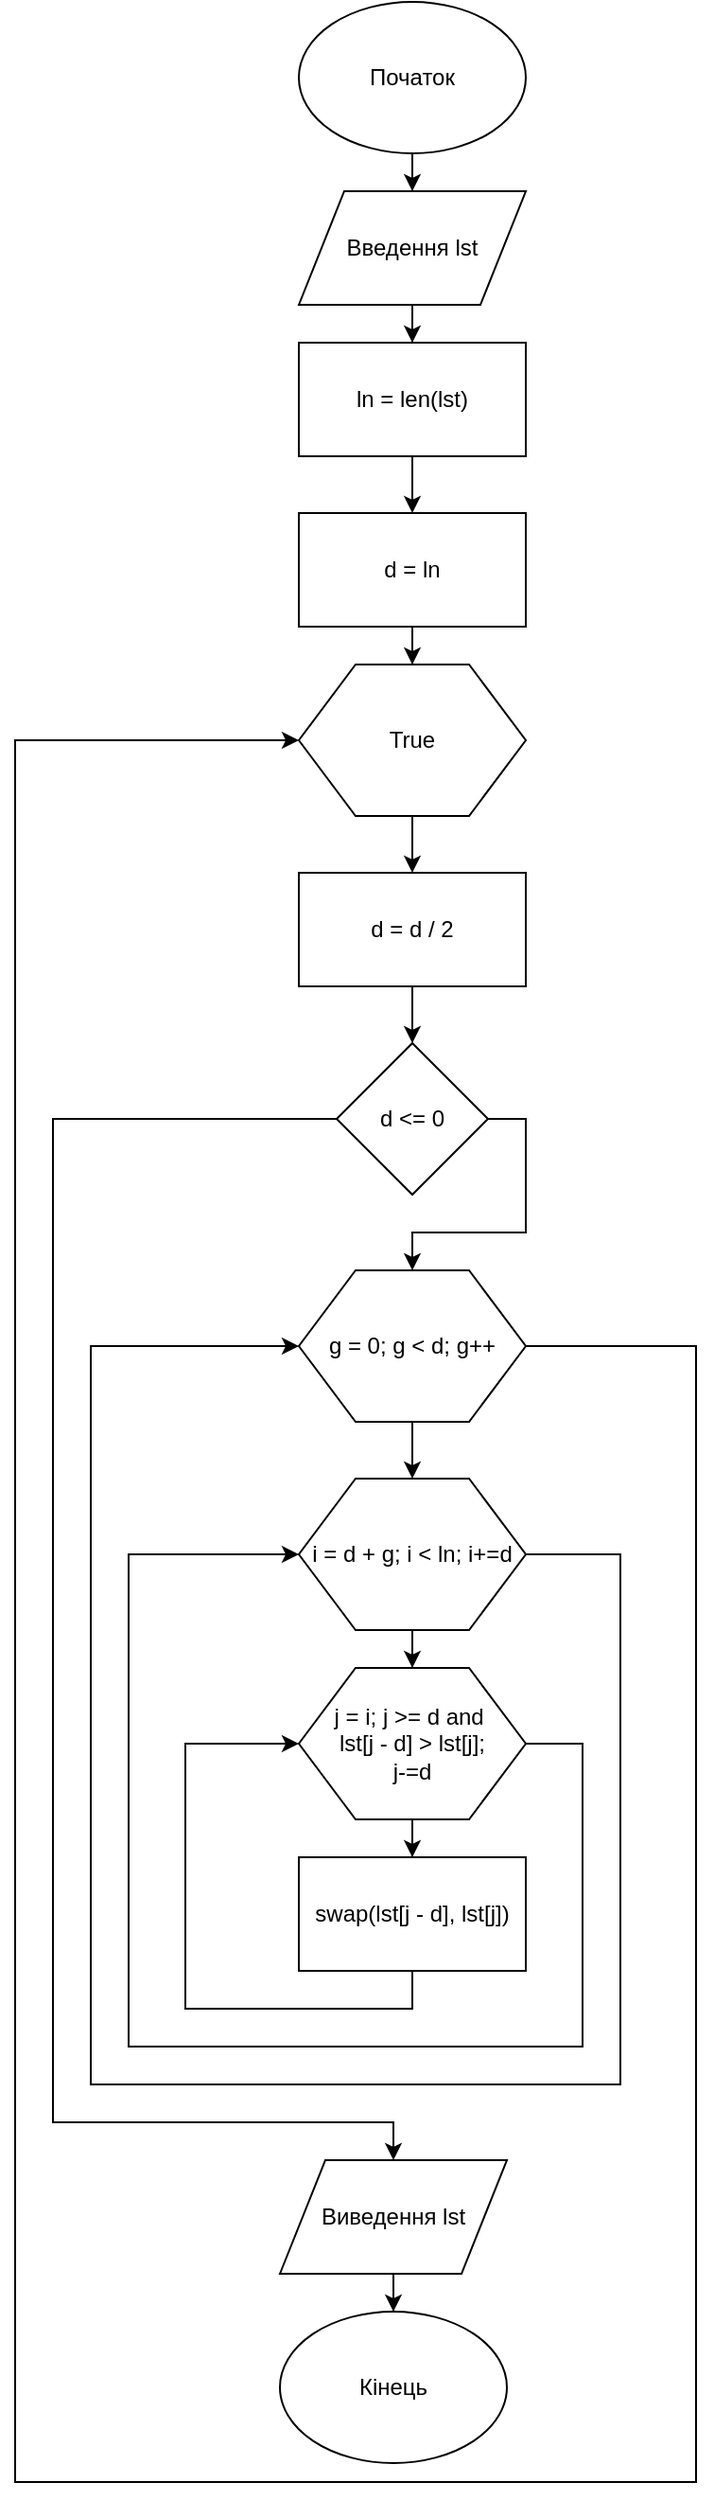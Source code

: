 <mxfile version="12.1.4" type="device" pages="1"><diagram id="2qw_eo6aibZXbptNeXlo" name="Page-1"><mxGraphModel dx="2048" dy="1109" grid="1" gridSize="10" guides="1" tooltips="1" connect="1" arrows="1" fold="1" page="1" pageScale="1" pageWidth="900" pageHeight="1600" math="0" shadow="0"><root><mxCell id="0"/><mxCell id="1" parent="0"/><mxCell id="OsRO1IuS5E1wxtz6Y6Ss-6" value="" style="edgeStyle=orthogonalEdgeStyle;rounded=0;orthogonalLoop=1;jettySize=auto;html=1;" edge="1" parent="1" source="OsRO1IuS5E1wxtz6Y6Ss-1" target="OsRO1IuS5E1wxtz6Y6Ss-2"><mxGeometry relative="1" as="geometry"/></mxCell><mxCell id="OsRO1IuS5E1wxtz6Y6Ss-1" value="Початок" style="ellipse;whiteSpace=wrap;html=1;" vertex="1" parent="1"><mxGeometry x="390" y="70" width="120" height="80" as="geometry"/></mxCell><mxCell id="OsRO1IuS5E1wxtz6Y6Ss-7" value="" style="edgeStyle=orthogonalEdgeStyle;rounded=0;orthogonalLoop=1;jettySize=auto;html=1;" edge="1" parent="1" source="OsRO1IuS5E1wxtz6Y6Ss-2" target="OsRO1IuS5E1wxtz6Y6Ss-3"><mxGeometry relative="1" as="geometry"/></mxCell><mxCell id="OsRO1IuS5E1wxtz6Y6Ss-2" value="Введення lst" style="shape=parallelogram;perimeter=parallelogramPerimeter;whiteSpace=wrap;html=1;" vertex="1" parent="1"><mxGeometry x="390" y="170" width="120" height="60" as="geometry"/></mxCell><mxCell id="OsRO1IuS5E1wxtz6Y6Ss-22" value="" style="edgeStyle=orthogonalEdgeStyle;rounded=0;orthogonalLoop=1;jettySize=auto;html=1;" edge="1" parent="1" source="OsRO1IuS5E1wxtz6Y6Ss-3" target="OsRO1IuS5E1wxtz6Y6Ss-21"><mxGeometry relative="1" as="geometry"/></mxCell><mxCell id="OsRO1IuS5E1wxtz6Y6Ss-3" value="ln = len(lst)" style="rounded=0;whiteSpace=wrap;html=1;" vertex="1" parent="1"><mxGeometry x="390" y="250" width="120" height="60" as="geometry"/></mxCell><mxCell id="OsRO1IuS5E1wxtz6Y6Ss-9" value="" style="edgeStyle=orthogonalEdgeStyle;rounded=0;orthogonalLoop=1;jettySize=auto;html=1;" edge="1" parent="1" source="OsRO1IuS5E1wxtz6Y6Ss-4" target="OsRO1IuS5E1wxtz6Y6Ss-5"><mxGeometry relative="1" as="geometry"/></mxCell><mxCell id="OsRO1IuS5E1wxtz6Y6Ss-36" style="edgeStyle=orthogonalEdgeStyle;rounded=0;orthogonalLoop=1;jettySize=auto;html=1;exitX=1;exitY=0.5;exitDx=0;exitDy=0;entryX=0;entryY=0.5;entryDx=0;entryDy=0;" edge="1" parent="1" source="OsRO1IuS5E1wxtz6Y6Ss-4" target="OsRO1IuS5E1wxtz6Y6Ss-29"><mxGeometry relative="1" as="geometry"><mxPoint x="270" y="770" as="targetPoint"/><Array as="points"><mxPoint x="560" y="890"/><mxPoint x="560" y="1170"/><mxPoint x="280" y="1170"/><mxPoint x="280" y="780"/></Array></mxGeometry></mxCell><mxCell id="OsRO1IuS5E1wxtz6Y6Ss-4" value="i = d + g; i &amp;lt; ln; i+=d" style="shape=hexagon;perimeter=hexagonPerimeter2;whiteSpace=wrap;html=1;" vertex="1" parent="1"><mxGeometry x="390" y="850" width="120" height="80" as="geometry"/></mxCell><mxCell id="OsRO1IuS5E1wxtz6Y6Ss-11" value="" style="edgeStyle=orthogonalEdgeStyle;rounded=0;orthogonalLoop=1;jettySize=auto;html=1;" edge="1" parent="1" source="OsRO1IuS5E1wxtz6Y6Ss-5" target="OsRO1IuS5E1wxtz6Y6Ss-10"><mxGeometry relative="1" as="geometry"/></mxCell><mxCell id="OsRO1IuS5E1wxtz6Y6Ss-20" style="edgeStyle=orthogonalEdgeStyle;rounded=0;orthogonalLoop=1;jettySize=auto;html=1;exitX=1;exitY=0.5;exitDx=0;exitDy=0;entryX=0;entryY=0.5;entryDx=0;entryDy=0;" edge="1" parent="1" source="OsRO1IuS5E1wxtz6Y6Ss-5" target="OsRO1IuS5E1wxtz6Y6Ss-4"><mxGeometry relative="1" as="geometry"><mxPoint x="310" y="890" as="targetPoint"/><Array as="points"><mxPoint x="540" y="990"/><mxPoint x="540" y="1150"/><mxPoint x="300" y="1150"/><mxPoint x="300" y="890"/></Array></mxGeometry></mxCell><mxCell id="OsRO1IuS5E1wxtz6Y6Ss-5" value="j = i; j &amp;gt;= d and&amp;nbsp;&lt;br&gt;lst[j - d] &amp;gt; lst[j];&lt;br&gt;j-=d" style="shape=hexagon;perimeter=hexagonPerimeter2;whiteSpace=wrap;html=1;" vertex="1" parent="1"><mxGeometry x="390" y="950" width="120" height="80" as="geometry"/></mxCell><mxCell id="OsRO1IuS5E1wxtz6Y6Ss-19" style="edgeStyle=orthogonalEdgeStyle;rounded=0;orthogonalLoop=1;jettySize=auto;html=1;exitX=0.5;exitY=1;exitDx=0;exitDy=0;entryX=0;entryY=0.5;entryDx=0;entryDy=0;" edge="1" parent="1" source="OsRO1IuS5E1wxtz6Y6Ss-10" target="OsRO1IuS5E1wxtz6Y6Ss-5"><mxGeometry relative="1" as="geometry"><mxPoint x="340" y="990" as="targetPoint"/><Array as="points"><mxPoint x="450" y="1130"/><mxPoint x="330" y="1130"/><mxPoint x="330" y="990"/></Array></mxGeometry></mxCell><mxCell id="OsRO1IuS5E1wxtz6Y6Ss-10" value="swap(lst[j - d], lst[j])" style="rounded=0;whiteSpace=wrap;html=1;" vertex="1" parent="1"><mxGeometry x="390" y="1050" width="120" height="60" as="geometry"/></mxCell><mxCell id="OsRO1IuS5E1wxtz6Y6Ss-18" value="" style="edgeStyle=orthogonalEdgeStyle;rounded=0;orthogonalLoop=1;jettySize=auto;html=1;" edge="1" parent="1" source="OsRO1IuS5E1wxtz6Y6Ss-15" target="OsRO1IuS5E1wxtz6Y6Ss-16"><mxGeometry relative="1" as="geometry"/></mxCell><mxCell id="OsRO1IuS5E1wxtz6Y6Ss-15" value="Виведення lst" style="shape=parallelogram;perimeter=parallelogramPerimeter;whiteSpace=wrap;html=1;" vertex="1" parent="1"><mxGeometry x="380" y="1210" width="120" height="60" as="geometry"/></mxCell><mxCell id="OsRO1IuS5E1wxtz6Y6Ss-16" value="Кінець" style="ellipse;whiteSpace=wrap;html=1;" vertex="1" parent="1"><mxGeometry x="380" y="1290" width="120" height="80" as="geometry"/></mxCell><mxCell id="OsRO1IuS5E1wxtz6Y6Ss-24" value="" style="edgeStyle=orthogonalEdgeStyle;rounded=0;orthogonalLoop=1;jettySize=auto;html=1;" edge="1" parent="1" source="OsRO1IuS5E1wxtz6Y6Ss-21" target="OsRO1IuS5E1wxtz6Y6Ss-23"><mxGeometry relative="1" as="geometry"/></mxCell><mxCell id="OsRO1IuS5E1wxtz6Y6Ss-21" value="d = ln" style="rounded=0;whiteSpace=wrap;html=1;" vertex="1" parent="1"><mxGeometry x="390" y="340" width="120" height="60" as="geometry"/></mxCell><mxCell id="OsRO1IuS5E1wxtz6Y6Ss-26" value="" style="edgeStyle=orthogonalEdgeStyle;rounded=0;orthogonalLoop=1;jettySize=auto;html=1;" edge="1" parent="1" source="OsRO1IuS5E1wxtz6Y6Ss-23" target="OsRO1IuS5E1wxtz6Y6Ss-25"><mxGeometry relative="1" as="geometry"/></mxCell><mxCell id="OsRO1IuS5E1wxtz6Y6Ss-23" value="True" style="shape=hexagon;perimeter=hexagonPerimeter2;whiteSpace=wrap;html=1;" vertex="1" parent="1"><mxGeometry x="390" y="420" width="120" height="80" as="geometry"/></mxCell><mxCell id="OsRO1IuS5E1wxtz6Y6Ss-28" value="" style="edgeStyle=orthogonalEdgeStyle;rounded=0;orthogonalLoop=1;jettySize=auto;html=1;" edge="1" parent="1" source="OsRO1IuS5E1wxtz6Y6Ss-25" target="OsRO1IuS5E1wxtz6Y6Ss-27"><mxGeometry relative="1" as="geometry"/></mxCell><mxCell id="OsRO1IuS5E1wxtz6Y6Ss-25" value="d = d / 2" style="rounded=0;whiteSpace=wrap;html=1;" vertex="1" parent="1"><mxGeometry x="390" y="530" width="120" height="60" as="geometry"/></mxCell><mxCell id="OsRO1IuS5E1wxtz6Y6Ss-33" style="edgeStyle=orthogonalEdgeStyle;rounded=0;orthogonalLoop=1;jettySize=auto;html=1;exitX=1;exitY=0.5;exitDx=0;exitDy=0;entryX=0.5;entryY=0;entryDx=0;entryDy=0;" edge="1" parent="1" source="OsRO1IuS5E1wxtz6Y6Ss-27" target="OsRO1IuS5E1wxtz6Y6Ss-29"><mxGeometry relative="1" as="geometry"/></mxCell><mxCell id="OsRO1IuS5E1wxtz6Y6Ss-38" style="edgeStyle=orthogonalEdgeStyle;rounded=0;orthogonalLoop=1;jettySize=auto;html=1;exitX=0;exitY=0.5;exitDx=0;exitDy=0;entryX=0.5;entryY=0;entryDx=0;entryDy=0;" edge="1" parent="1" source="OsRO1IuS5E1wxtz6Y6Ss-27" target="OsRO1IuS5E1wxtz6Y6Ss-15"><mxGeometry relative="1" as="geometry"><mxPoint x="260" y="1210" as="targetPoint"/><Array as="points"><mxPoint x="260" y="660"/><mxPoint x="260" y="1190"/><mxPoint x="440" y="1190"/></Array></mxGeometry></mxCell><mxCell id="OsRO1IuS5E1wxtz6Y6Ss-27" value="d &amp;lt;= 0" style="rhombus;whiteSpace=wrap;html=1;" vertex="1" parent="1"><mxGeometry x="410" y="620" width="80" height="80" as="geometry"/></mxCell><mxCell id="OsRO1IuS5E1wxtz6Y6Ss-35" value="" style="edgeStyle=orthogonalEdgeStyle;rounded=0;orthogonalLoop=1;jettySize=auto;html=1;entryX=0.5;entryY=0;entryDx=0;entryDy=0;" edge="1" parent="1" source="OsRO1IuS5E1wxtz6Y6Ss-29" target="OsRO1IuS5E1wxtz6Y6Ss-4"><mxGeometry relative="1" as="geometry"><mxPoint x="450" y="910" as="targetPoint"/></mxGeometry></mxCell><mxCell id="OsRO1IuS5E1wxtz6Y6Ss-37" style="edgeStyle=orthogonalEdgeStyle;rounded=0;orthogonalLoop=1;jettySize=auto;html=1;exitX=1;exitY=0.5;exitDx=0;exitDy=0;entryX=0;entryY=0.5;entryDx=0;entryDy=0;" edge="1" parent="1" source="OsRO1IuS5E1wxtz6Y6Ss-29" target="OsRO1IuS5E1wxtz6Y6Ss-23"><mxGeometry relative="1" as="geometry"><mxPoint x="250" y="460" as="targetPoint"/><Array as="points"><mxPoint x="600" y="780"/><mxPoint x="600" y="1380"/><mxPoint x="240" y="1380"/><mxPoint x="240" y="460"/></Array></mxGeometry></mxCell><mxCell id="OsRO1IuS5E1wxtz6Y6Ss-29" value="g = 0; g &amp;lt; d; g++" style="shape=hexagon;perimeter=hexagonPerimeter2;whiteSpace=wrap;html=1;" vertex="1" parent="1"><mxGeometry x="390" y="740" width="120" height="80" as="geometry"/></mxCell></root></mxGraphModel></diagram></mxfile>